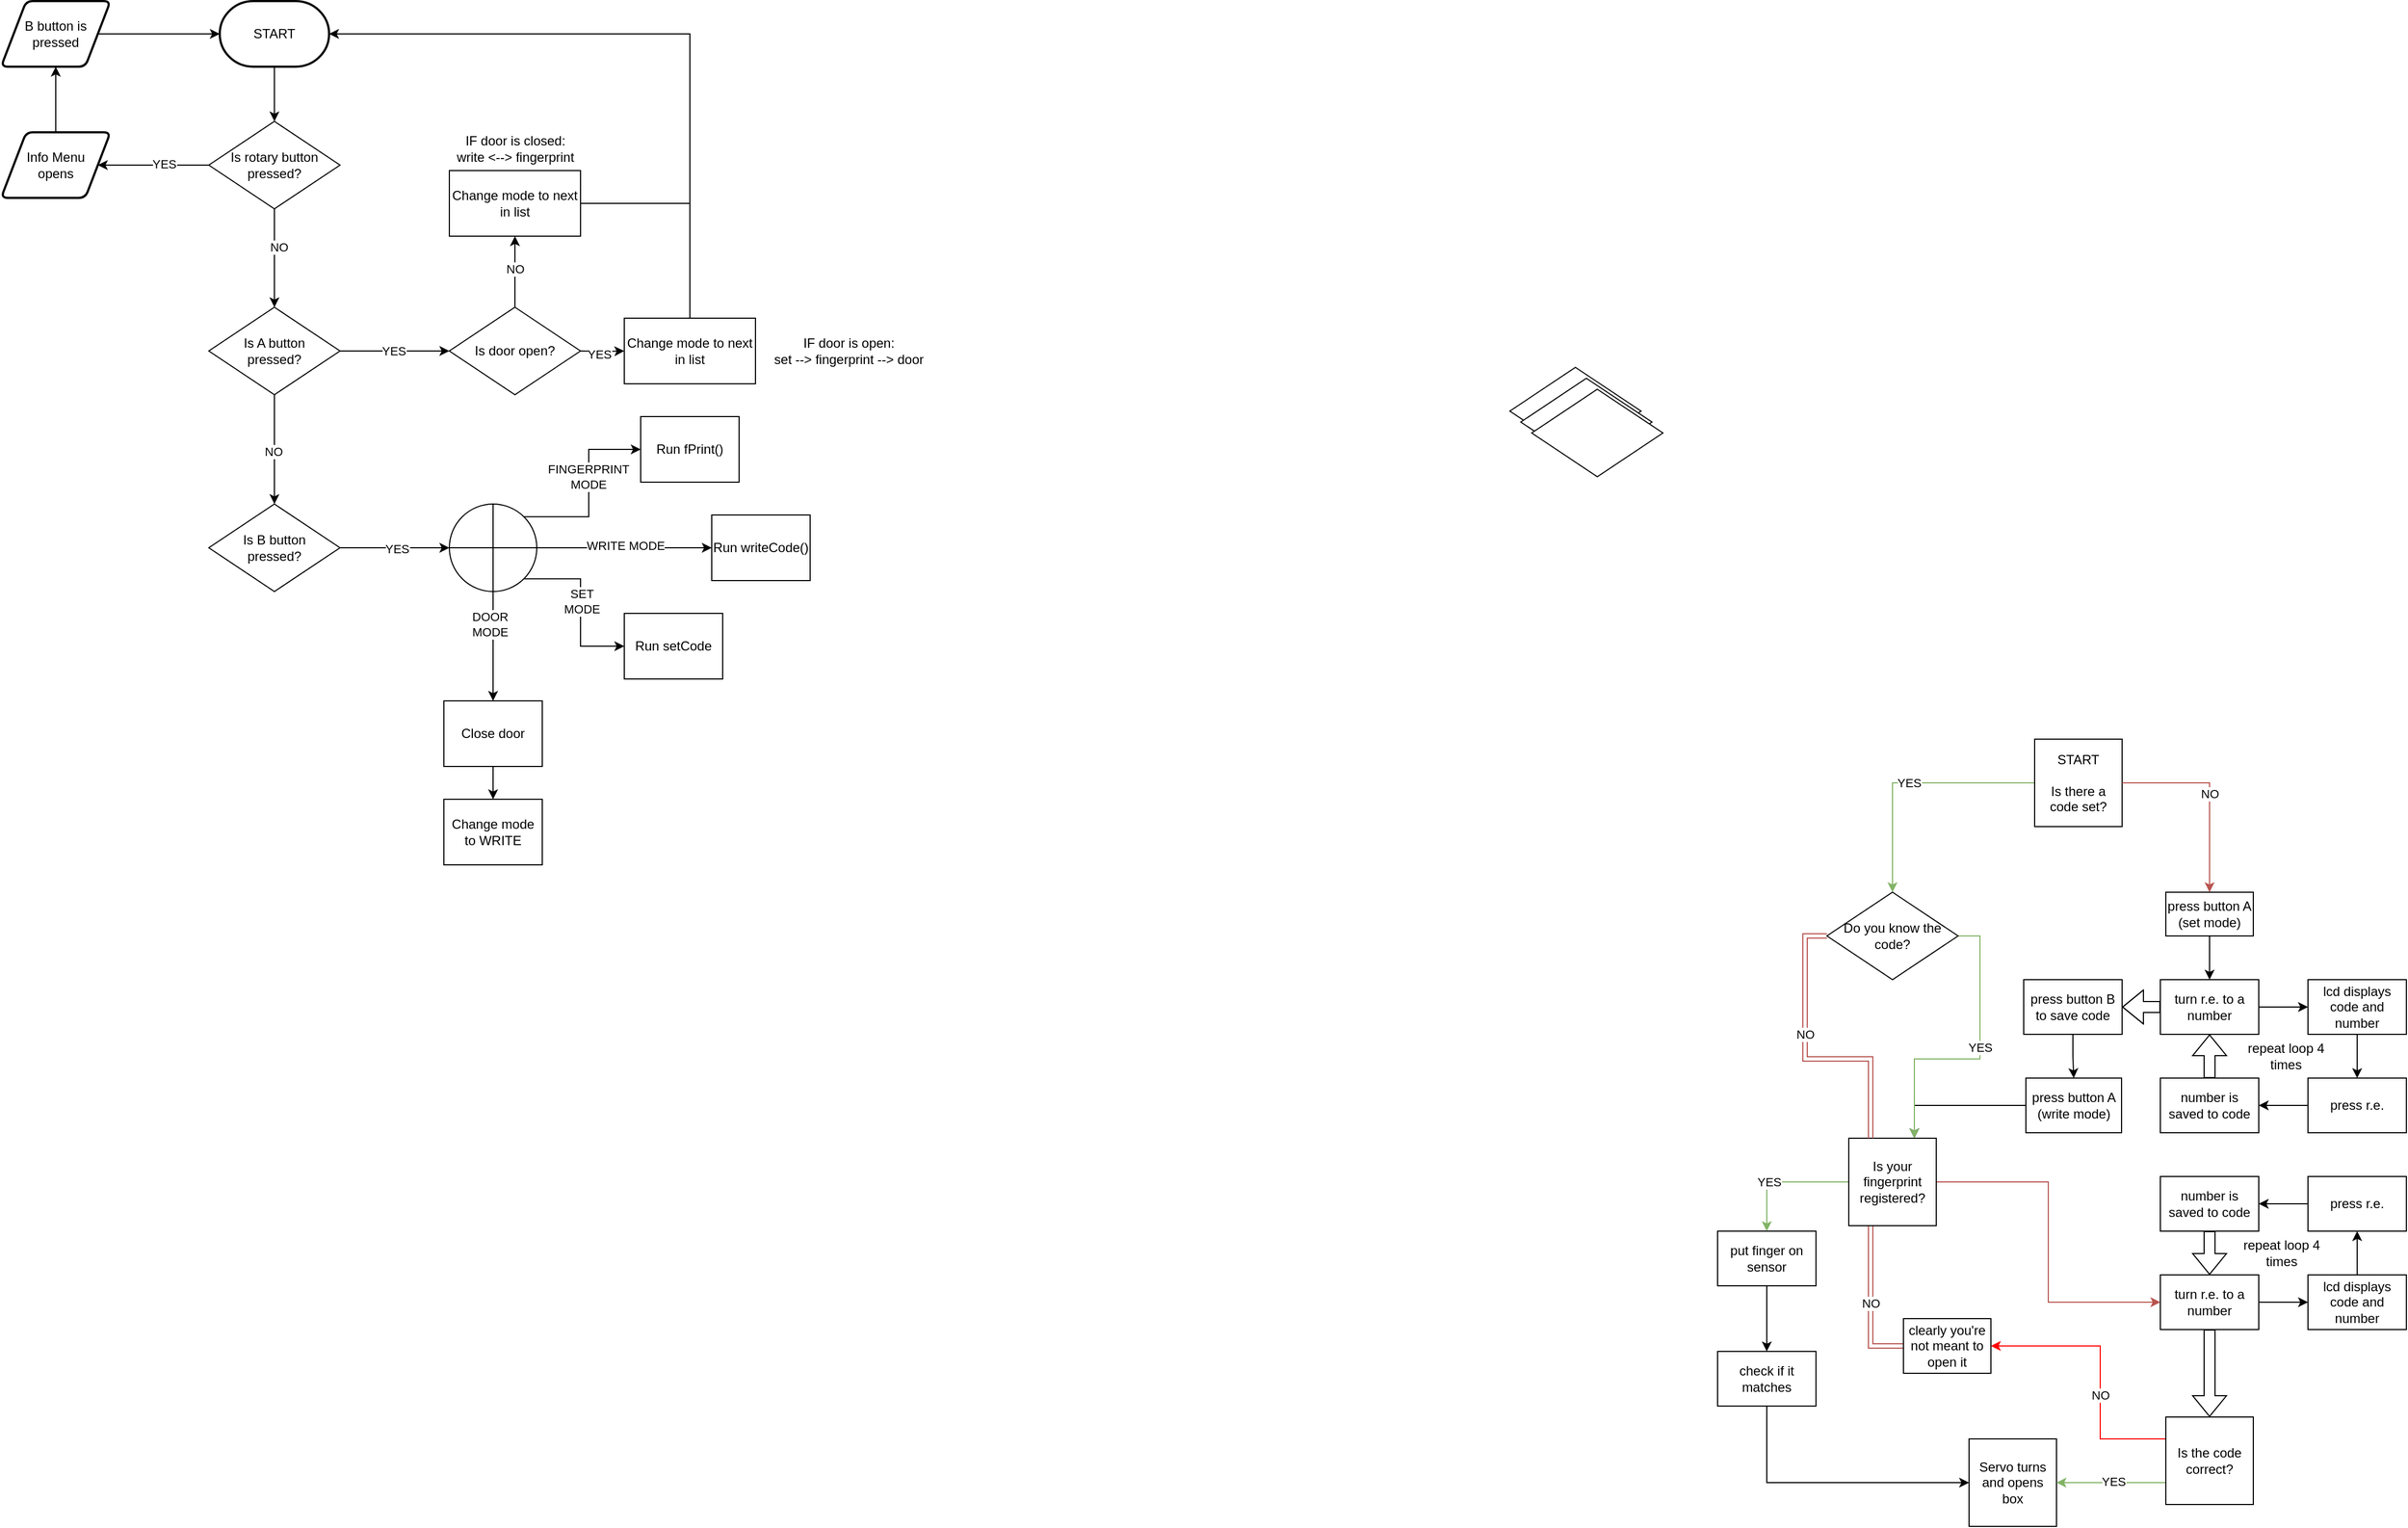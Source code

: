 <mxfile version="24.8.0">
  <diagram name="Page-1" id="4keMhU1m6_NQmx0ATTLh">
    <mxGraphModel dx="2284" dy="1838" grid="1" gridSize="10" guides="1" tooltips="1" connect="1" arrows="1" fold="1" page="1" pageScale="1" pageWidth="850" pageHeight="1100" math="0" shadow="0">
      <root>
        <mxCell id="0" />
        <mxCell id="1" parent="0" />
        <mxCell id="Y9IEUGN4yLxHaYzmlcn8-6" value="YES" style="endArrow=classic;html=1;rounded=0;exitX=0;exitY=0.5;exitDx=0;exitDy=0;fillColor=#d5e8d4;strokeColor=#82b366;entryX=0.5;entryY=0;entryDx=0;entryDy=0;" parent="1" source="Y9IEUGN4yLxHaYzmlcn8-1" edge="1">
          <mxGeometry width="50" height="50" relative="1" as="geometry">
            <mxPoint x="890" y="-65" as="sourcePoint" />
            <mxPoint x="900" y="-70" as="targetPoint" />
            <Array as="points">
              <mxPoint x="900" y="-170" />
            </Array>
          </mxGeometry>
        </mxCell>
        <mxCell id="Y9IEUGN4yLxHaYzmlcn8-1" value="START&lt;div&gt;&lt;br&gt;&lt;/div&gt;&lt;div&gt;Is there a code set?&lt;/div&gt;" style="whiteSpace=wrap;html=1;aspect=fixed;" parent="1" vertex="1">
          <mxGeometry x="1030" y="-210" width="80" height="80" as="geometry" />
        </mxCell>
        <mxCell id="mTWdSfqGaFR24vx2Uy-N-37" style="edgeStyle=orthogonalEdgeStyle;rounded=0;orthogonalLoop=1;jettySize=auto;html=1;entryX=0.5;entryY=0;entryDx=0;entryDy=0;fillColor=#d5e8d4;strokeColor=#82b366;" parent="1" source="Y9IEUGN4yLxHaYzmlcn8-2" target="mTWdSfqGaFR24vx2Uy-N-36" edge="1">
          <mxGeometry relative="1" as="geometry" />
        </mxCell>
        <mxCell id="mTWdSfqGaFR24vx2Uy-N-39" value="YES" style="edgeLabel;html=1;align=center;verticalAlign=middle;resizable=0;points=[];" parent="mTWdSfqGaFR24vx2Uy-N-37" vertex="1" connectable="0">
          <mxGeometry x="-0.067" y="3" relative="1" as="geometry">
            <mxPoint x="-17" y="-3" as="offset" />
          </mxGeometry>
        </mxCell>
        <mxCell id="mTWdSfqGaFR24vx2Uy-N-45" style="edgeStyle=orthogonalEdgeStyle;rounded=0;orthogonalLoop=1;jettySize=auto;html=1;exitX=0.25;exitY=1;exitDx=0;exitDy=0;entryX=0;entryY=0.5;entryDx=0;entryDy=0;fillColor=#f8cecc;strokeColor=#b85450;shape=link;" parent="1" source="Y9IEUGN4yLxHaYzmlcn8-2" target="mTWdSfqGaFR24vx2Uy-N-33" edge="1">
          <mxGeometry relative="1" as="geometry" />
        </mxCell>
        <mxCell id="mTWdSfqGaFR24vx2Uy-N-46" value="NO" style="edgeLabel;html=1;align=center;verticalAlign=middle;resizable=0;points=[];" parent="mTWdSfqGaFR24vx2Uy-N-45" vertex="1" connectable="0">
          <mxGeometry x="-0.111" y="6" relative="1" as="geometry">
            <mxPoint x="-6" y="9" as="offset" />
          </mxGeometry>
        </mxCell>
        <mxCell id="mTWdSfqGaFR24vx2Uy-N-59" style="edgeStyle=orthogonalEdgeStyle;rounded=0;orthogonalLoop=1;jettySize=auto;html=1;exitX=1;exitY=0.5;exitDx=0;exitDy=0;entryX=0;entryY=0.5;entryDx=0;entryDy=0;fillColor=#f8cecc;strokeColor=#b85450;" parent="1" source="Y9IEUGN4yLxHaYzmlcn8-2" target="mTWdSfqGaFR24vx2Uy-N-57" edge="1">
          <mxGeometry relative="1" as="geometry" />
        </mxCell>
        <mxCell id="Y9IEUGN4yLxHaYzmlcn8-2" value="Is your fingerprint registered?" style="whiteSpace=wrap;html=1;aspect=fixed;" parent="1" vertex="1">
          <mxGeometry x="860" y="155" width="80" height="80" as="geometry" />
        </mxCell>
        <mxCell id="Y9IEUGN4yLxHaYzmlcn8-4" value="NO" style="endArrow=classic;html=1;rounded=0;exitX=1;exitY=0.5;exitDx=0;exitDy=0;entryX=0.5;entryY=0;entryDx=0;entryDy=0;fillColor=#f8cecc;strokeColor=#b85450;" parent="1" source="Y9IEUGN4yLxHaYzmlcn8-1" edge="1">
          <mxGeometry width="50" height="50" relative="1" as="geometry">
            <mxPoint x="1130" y="-120" as="sourcePoint" />
            <mxPoint x="1190" y="-70" as="targetPoint" />
            <Array as="points">
              <mxPoint x="1190" y="-170" />
            </Array>
          </mxGeometry>
        </mxCell>
        <mxCell id="Y9IEUGN4yLxHaYzmlcn8-12" value="Servo turns and opens box" style="whiteSpace=wrap;html=1;aspect=fixed;" parent="1" vertex="1">
          <mxGeometry x="970" y="430" width="80" height="80" as="geometry" />
        </mxCell>
        <mxCell id="mTWdSfqGaFR24vx2Uy-N-22" value="" style="edgeStyle=orthogonalEdgeStyle;rounded=0;orthogonalLoop=1;jettySize=auto;html=1;" parent="1" source="mTWdSfqGaFR24vx2Uy-N-9" target="mTWdSfqGaFR24vx2Uy-N-10" edge="1">
          <mxGeometry relative="1" as="geometry" />
        </mxCell>
        <mxCell id="mTWdSfqGaFR24vx2Uy-N-9" value="press button B to save code" style="rounded=0;whiteSpace=wrap;html=1;" parent="1" vertex="1">
          <mxGeometry x="1020" y="10" width="90" height="50" as="geometry" />
        </mxCell>
        <mxCell id="mTWdSfqGaFR24vx2Uy-N-25" value="" style="edgeStyle=orthogonalEdgeStyle;rounded=0;orthogonalLoop=1;jettySize=auto;html=1;entryX=0.75;entryY=0;entryDx=0;entryDy=0;" parent="1" source="mTWdSfqGaFR24vx2Uy-N-10" target="Y9IEUGN4yLxHaYzmlcn8-2" edge="1">
          <mxGeometry relative="1" as="geometry" />
        </mxCell>
        <mxCell id="mTWdSfqGaFR24vx2Uy-N-10" value="press button A&lt;div&gt;(write mode)&lt;/div&gt;" style="rounded=0;whiteSpace=wrap;html=1;" parent="1" vertex="1">
          <mxGeometry x="1022" y="100" width="87.5" height="50" as="geometry" />
        </mxCell>
        <mxCell id="mTWdSfqGaFR24vx2Uy-N-19" value="" style="edgeStyle=orthogonalEdgeStyle;rounded=0;orthogonalLoop=1;jettySize=auto;html=1;" parent="1" source="mTWdSfqGaFR24vx2Uy-N-11" target="mTWdSfqGaFR24vx2Uy-N-12" edge="1">
          <mxGeometry relative="1" as="geometry" />
        </mxCell>
        <mxCell id="mTWdSfqGaFR24vx2Uy-N-11" value="press r.e." style="rounded=0;whiteSpace=wrap;html=1;" parent="1" vertex="1">
          <mxGeometry x="1280" y="100" width="90" height="50" as="geometry" />
        </mxCell>
        <mxCell id="mTWdSfqGaFR24vx2Uy-N-20" value="" style="edgeStyle=orthogonalEdgeStyle;rounded=0;orthogonalLoop=1;jettySize=auto;html=1;shape=flexArrow;" parent="1" source="mTWdSfqGaFR24vx2Uy-N-12" target="mTWdSfqGaFR24vx2Uy-N-14" edge="1">
          <mxGeometry relative="1" as="geometry" />
        </mxCell>
        <mxCell id="mTWdSfqGaFR24vx2Uy-N-12" value="number is saved to code" style="rounded=0;whiteSpace=wrap;html=1;" parent="1" vertex="1">
          <mxGeometry x="1145" y="100" width="90" height="50" as="geometry" />
        </mxCell>
        <mxCell id="mTWdSfqGaFR24vx2Uy-N-18" value="" style="edgeStyle=orthogonalEdgeStyle;rounded=0;orthogonalLoop=1;jettySize=auto;html=1;" parent="1" source="mTWdSfqGaFR24vx2Uy-N-13" target="mTWdSfqGaFR24vx2Uy-N-11" edge="1">
          <mxGeometry relative="1" as="geometry" />
        </mxCell>
        <mxCell id="mTWdSfqGaFR24vx2Uy-N-13" value="lcd displays code and number" style="rounded=0;whiteSpace=wrap;html=1;" parent="1" vertex="1">
          <mxGeometry x="1280" y="10" width="90" height="50" as="geometry" />
        </mxCell>
        <mxCell id="mTWdSfqGaFR24vx2Uy-N-17" value="" style="edgeStyle=orthogonalEdgeStyle;rounded=0;orthogonalLoop=1;jettySize=auto;html=1;" parent="1" source="mTWdSfqGaFR24vx2Uy-N-14" target="mTWdSfqGaFR24vx2Uy-N-13" edge="1">
          <mxGeometry relative="1" as="geometry" />
        </mxCell>
        <mxCell id="mTWdSfqGaFR24vx2Uy-N-23" value="" style="edgeStyle=orthogonalEdgeStyle;rounded=0;orthogonalLoop=1;jettySize=auto;html=1;shape=flexArrow;" parent="1" source="mTWdSfqGaFR24vx2Uy-N-14" target="mTWdSfqGaFR24vx2Uy-N-9" edge="1">
          <mxGeometry relative="1" as="geometry" />
        </mxCell>
        <mxCell id="mTWdSfqGaFR24vx2Uy-N-14" value="turn r.e. to a number" style="rounded=0;whiteSpace=wrap;html=1;" parent="1" vertex="1">
          <mxGeometry x="1145" y="10" width="90" height="50" as="geometry" />
        </mxCell>
        <mxCell id="mTWdSfqGaFR24vx2Uy-N-16" value="" style="edgeStyle=orthogonalEdgeStyle;rounded=0;orthogonalLoop=1;jettySize=auto;html=1;" parent="1" source="mTWdSfqGaFR24vx2Uy-N-15" target="mTWdSfqGaFR24vx2Uy-N-14" edge="1">
          <mxGeometry relative="1" as="geometry" />
        </mxCell>
        <mxCell id="mTWdSfqGaFR24vx2Uy-N-15" value="press button A&lt;div&gt;(set mode)&lt;/div&gt;" style="rounded=0;whiteSpace=wrap;html=1;" parent="1" vertex="1">
          <mxGeometry x="1150" y="-70" width="80" height="40" as="geometry" />
        </mxCell>
        <mxCell id="mTWdSfqGaFR24vx2Uy-N-21" value="repeat loop 4 times" style="text;html=1;align=center;verticalAlign=middle;whiteSpace=wrap;rounded=0;" parent="1" vertex="1">
          <mxGeometry x="1220" y="60" width="80" height="40" as="geometry" />
        </mxCell>
        <mxCell id="mTWdSfqGaFR24vx2Uy-N-27" value="Run writeCode()" style="rounded=0;whiteSpace=wrap;html=1;" parent="1" vertex="1">
          <mxGeometry x="-180" y="-415" width="90" height="60" as="geometry" />
        </mxCell>
        <mxCell id="mTWdSfqGaFR24vx2Uy-N-28" value="Run setCode" style="rounded=0;whiteSpace=wrap;html=1;" parent="1" vertex="1">
          <mxGeometry x="-260" y="-325" width="90" height="60" as="geometry" />
        </mxCell>
        <mxCell id="xAYkZJTrN2sttSAFCFm0-46" style="edgeStyle=orthogonalEdgeStyle;rounded=0;orthogonalLoop=1;jettySize=auto;html=1;exitX=0.5;exitY=1;exitDx=0;exitDy=0;entryX=0.5;entryY=0;entryDx=0;entryDy=0;" parent="1" source="mTWdSfqGaFR24vx2Uy-N-29" target="xAYkZJTrN2sttSAFCFm0-45" edge="1">
          <mxGeometry relative="1" as="geometry" />
        </mxCell>
        <mxCell id="mTWdSfqGaFR24vx2Uy-N-29" value="Close door" style="rounded=0;whiteSpace=wrap;html=1;" parent="1" vertex="1">
          <mxGeometry x="-425" y="-245" width="90" height="60" as="geometry" />
        </mxCell>
        <mxCell id="mTWdSfqGaFR24vx2Uy-N-30" value="Change mode to next in list" style="rounded=0;whiteSpace=wrap;html=1;" parent="1" vertex="1">
          <mxGeometry x="-260" y="-595" width="120" height="60" as="geometry" />
        </mxCell>
        <mxCell id="mTWdSfqGaFR24vx2Uy-N-33" value="clearly you&#39;re not meant to open it" style="rounded=0;whiteSpace=wrap;html=1;" parent="1" vertex="1">
          <mxGeometry x="910" y="320" width="80" height="50" as="geometry" />
        </mxCell>
        <mxCell id="mTWdSfqGaFR24vx2Uy-N-41" style="edgeStyle=orthogonalEdgeStyle;rounded=0;orthogonalLoop=1;jettySize=auto;html=1;exitX=0.5;exitY=1;exitDx=0;exitDy=0;entryX=0;entryY=0.5;entryDx=0;entryDy=0;" parent="1" source="mTWdSfqGaFR24vx2Uy-N-35" target="Y9IEUGN4yLxHaYzmlcn8-12" edge="1">
          <mxGeometry relative="1" as="geometry" />
        </mxCell>
        <mxCell id="mTWdSfqGaFR24vx2Uy-N-35" value="check if it matches" style="rounded=0;whiteSpace=wrap;html=1;" parent="1" vertex="1">
          <mxGeometry x="740" y="350" width="90" height="50" as="geometry" />
        </mxCell>
        <mxCell id="mTWdSfqGaFR24vx2Uy-N-38" style="edgeStyle=orthogonalEdgeStyle;rounded=0;orthogonalLoop=1;jettySize=auto;html=1;exitX=0.5;exitY=1;exitDx=0;exitDy=0;entryX=0.5;entryY=0;entryDx=0;entryDy=0;" parent="1" source="mTWdSfqGaFR24vx2Uy-N-36" target="mTWdSfqGaFR24vx2Uy-N-35" edge="1">
          <mxGeometry relative="1" as="geometry" />
        </mxCell>
        <mxCell id="mTWdSfqGaFR24vx2Uy-N-36" value="put finger on sensor" style="rounded=0;whiteSpace=wrap;html=1;" parent="1" vertex="1">
          <mxGeometry x="740" y="240" width="90" height="50" as="geometry" />
        </mxCell>
        <mxCell id="mTWdSfqGaFR24vx2Uy-N-43" style="edgeStyle=orthogonalEdgeStyle;rounded=0;orthogonalLoop=1;jettySize=auto;html=1;exitX=1;exitY=0.5;exitDx=0;exitDy=0;entryX=0.75;entryY=0;entryDx=0;entryDy=0;fillColor=#d5e8d4;strokeColor=#82b366;" parent="1" source="xAYkZJTrN2sttSAFCFm0-1" target="Y9IEUGN4yLxHaYzmlcn8-2" edge="1">
          <mxGeometry relative="1" as="geometry">
            <mxPoint x="920" y="10" as="sourcePoint" />
          </mxGeometry>
        </mxCell>
        <mxCell id="mTWdSfqGaFR24vx2Uy-N-44" value="YES" style="edgeLabel;html=1;align=center;verticalAlign=middle;resizable=0;points=[];" parent="mTWdSfqGaFR24vx2Uy-N-43" vertex="1" connectable="0">
          <mxGeometry x="-0.093" y="3" relative="1" as="geometry">
            <mxPoint x="-3" y="2" as="offset" />
          </mxGeometry>
        </mxCell>
        <mxCell id="mTWdSfqGaFR24vx2Uy-N-47" style="edgeStyle=orthogonalEdgeStyle;rounded=0;orthogonalLoop=1;jettySize=auto;html=1;exitX=0;exitY=0.5;exitDx=0;exitDy=0;entryX=0.25;entryY=0;entryDx=0;entryDy=0;shape=link;fillColor=#f8cecc;strokeColor=#b85450;gradientColor=#ea6b66;" parent="1" source="xAYkZJTrN2sttSAFCFm0-1" target="Y9IEUGN4yLxHaYzmlcn8-2" edge="1">
          <mxGeometry relative="1" as="geometry">
            <mxPoint x="880" y="10" as="sourcePoint" />
          </mxGeometry>
        </mxCell>
        <mxCell id="mTWdSfqGaFR24vx2Uy-N-49" value="NO" style="edgeLabel;html=1;align=center;verticalAlign=middle;resizable=0;points=[];" parent="mTWdSfqGaFR24vx2Uy-N-47" vertex="1" connectable="0">
          <mxGeometry x="-0.171" y="2" relative="1" as="geometry">
            <mxPoint x="-2" as="offset" />
          </mxGeometry>
        </mxCell>
        <mxCell id="mTWdSfqGaFR24vx2Uy-N-50" value="" style="edgeStyle=orthogonalEdgeStyle;rounded=0;orthogonalLoop=1;jettySize=auto;html=1;" parent="1" source="mTWdSfqGaFR24vx2Uy-N-51" target="mTWdSfqGaFR24vx2Uy-N-53" edge="1">
          <mxGeometry relative="1" as="geometry" />
        </mxCell>
        <mxCell id="mTWdSfqGaFR24vx2Uy-N-51" value="press r.e." style="rounded=0;whiteSpace=wrap;html=1;" parent="1" vertex="1">
          <mxGeometry x="1280" y="190" width="90" height="50" as="geometry" />
        </mxCell>
        <mxCell id="mTWdSfqGaFR24vx2Uy-N-52" value="" style="edgeStyle=orthogonalEdgeStyle;rounded=0;orthogonalLoop=1;jettySize=auto;html=1;shape=flexArrow;" parent="1" source="mTWdSfqGaFR24vx2Uy-N-53" target="mTWdSfqGaFR24vx2Uy-N-57" edge="1">
          <mxGeometry relative="1" as="geometry" />
        </mxCell>
        <mxCell id="mTWdSfqGaFR24vx2Uy-N-53" value="number is saved to code" style="rounded=0;whiteSpace=wrap;html=1;" parent="1" vertex="1">
          <mxGeometry x="1145" y="190" width="90" height="50" as="geometry" />
        </mxCell>
        <mxCell id="mTWdSfqGaFR24vx2Uy-N-54" value="" style="edgeStyle=orthogonalEdgeStyle;rounded=0;orthogonalLoop=1;jettySize=auto;html=1;" parent="1" source="mTWdSfqGaFR24vx2Uy-N-55" target="mTWdSfqGaFR24vx2Uy-N-51" edge="1">
          <mxGeometry relative="1" as="geometry" />
        </mxCell>
        <mxCell id="mTWdSfqGaFR24vx2Uy-N-55" value="lcd displays code and number" style="rounded=0;whiteSpace=wrap;html=1;" parent="1" vertex="1">
          <mxGeometry x="1280" y="280" width="90" height="50" as="geometry" />
        </mxCell>
        <mxCell id="mTWdSfqGaFR24vx2Uy-N-56" value="" style="edgeStyle=orthogonalEdgeStyle;rounded=0;orthogonalLoop=1;jettySize=auto;html=1;" parent="1" source="mTWdSfqGaFR24vx2Uy-N-57" target="mTWdSfqGaFR24vx2Uy-N-55" edge="1">
          <mxGeometry relative="1" as="geometry" />
        </mxCell>
        <mxCell id="mTWdSfqGaFR24vx2Uy-N-61" style="edgeStyle=orthogonalEdgeStyle;rounded=0;orthogonalLoop=1;jettySize=auto;html=1;exitX=0.5;exitY=1;exitDx=0;exitDy=0;entryX=0.5;entryY=0;entryDx=0;entryDy=0;shape=flexArrow;" parent="1" source="mTWdSfqGaFR24vx2Uy-N-57" target="mTWdSfqGaFR24vx2Uy-N-60" edge="1">
          <mxGeometry relative="1" as="geometry" />
        </mxCell>
        <mxCell id="mTWdSfqGaFR24vx2Uy-N-57" value="turn r.e. to a number" style="rounded=0;whiteSpace=wrap;html=1;" parent="1" vertex="1">
          <mxGeometry x="1145" y="280" width="90" height="50" as="geometry" />
        </mxCell>
        <mxCell id="mTWdSfqGaFR24vx2Uy-N-58" value="repeat loop 4 times" style="text;html=1;align=center;verticalAlign=middle;whiteSpace=wrap;rounded=0;" parent="1" vertex="1">
          <mxGeometry x="1216" y="240" width="80" height="40" as="geometry" />
        </mxCell>
        <mxCell id="mTWdSfqGaFR24vx2Uy-N-62" style="edgeStyle=orthogonalEdgeStyle;rounded=0;orthogonalLoop=1;jettySize=auto;html=1;exitX=0;exitY=0.75;exitDx=0;exitDy=0;entryX=1;entryY=0.5;entryDx=0;entryDy=0;fillColor=#d5e8d4;gradientColor=#97d077;strokeColor=#82b366;" parent="1" source="mTWdSfqGaFR24vx2Uy-N-60" target="Y9IEUGN4yLxHaYzmlcn8-12" edge="1">
          <mxGeometry relative="1" as="geometry" />
        </mxCell>
        <mxCell id="mTWdSfqGaFR24vx2Uy-N-63" value="YES" style="edgeLabel;html=1;align=center;verticalAlign=middle;resizable=0;points=[];" parent="mTWdSfqGaFR24vx2Uy-N-62" vertex="1" connectable="0">
          <mxGeometry x="-0.043" y="-1" relative="1" as="geometry">
            <mxPoint as="offset" />
          </mxGeometry>
        </mxCell>
        <mxCell id="mTWdSfqGaFR24vx2Uy-N-64" style="edgeStyle=orthogonalEdgeStyle;rounded=0;orthogonalLoop=1;jettySize=auto;html=1;exitX=0;exitY=0.25;exitDx=0;exitDy=0;entryX=1;entryY=0.5;entryDx=0;entryDy=0;fillColor=#f8cecc;gradientColor=#ea6b66;strokeColor=#FF0000;" parent="1" source="mTWdSfqGaFR24vx2Uy-N-60" target="mTWdSfqGaFR24vx2Uy-N-33" edge="1">
          <mxGeometry relative="1" as="geometry">
            <Array as="points">
              <mxPoint x="1090" y="430" />
              <mxPoint x="1090" y="345" />
            </Array>
          </mxGeometry>
        </mxCell>
        <mxCell id="mTWdSfqGaFR24vx2Uy-N-65" value="NO" style="edgeLabel;html=1;align=center;verticalAlign=middle;resizable=0;points=[];" parent="mTWdSfqGaFR24vx2Uy-N-64" vertex="1" connectable="0">
          <mxGeometry x="-0.184" relative="1" as="geometry">
            <mxPoint as="offset" />
          </mxGeometry>
        </mxCell>
        <mxCell id="mTWdSfqGaFR24vx2Uy-N-60" value="Is the code correct?" style="whiteSpace=wrap;html=1;aspect=fixed;" parent="1" vertex="1">
          <mxGeometry x="1150" y="410" width="80" height="80" as="geometry" />
        </mxCell>
        <mxCell id="xAYkZJTrN2sttSAFCFm0-1" value="Do you know the code?" style="rhombus;whiteSpace=wrap;html=1;" parent="1" vertex="1">
          <mxGeometry x="840" y="-70" width="120" height="80" as="geometry" />
        </mxCell>
        <mxCell id="xAYkZJTrN2sttSAFCFm0-9" style="edgeStyle=orthogonalEdgeStyle;rounded=0;orthogonalLoop=1;jettySize=auto;html=1;exitX=0.5;exitY=1;exitDx=0;exitDy=0;exitPerimeter=0;entryX=0.5;entryY=0;entryDx=0;entryDy=0;" parent="1" source="xAYkZJTrN2sttSAFCFm0-4" target="xAYkZJTrN2sttSAFCFm0-8" edge="1">
          <mxGeometry relative="1" as="geometry" />
        </mxCell>
        <mxCell id="xAYkZJTrN2sttSAFCFm0-4" value="START" style="strokeWidth=2;html=1;shape=mxgraph.flowchart.terminator;whiteSpace=wrap;" parent="1" vertex="1">
          <mxGeometry x="-630" y="-885" width="100" height="60" as="geometry" />
        </mxCell>
        <mxCell id="xAYkZJTrN2sttSAFCFm0-5" value="" style="rhombus;whiteSpace=wrap;html=1;" parent="1" vertex="1">
          <mxGeometry x="550" y="-550" width="120" height="80" as="geometry" />
        </mxCell>
        <mxCell id="xAYkZJTrN2sttSAFCFm0-24" style="edgeStyle=orthogonalEdgeStyle;rounded=0;orthogonalLoop=1;jettySize=auto;html=1;exitX=0.5;exitY=1;exitDx=0;exitDy=0;entryX=0.5;entryY=0;entryDx=0;entryDy=0;" parent="1" source="xAYkZJTrN2sttSAFCFm0-7" target="xAYkZJTrN2sttSAFCFm0-23" edge="1">
          <mxGeometry relative="1" as="geometry">
            <mxPoint x="-580" y="-505" as="sourcePoint" />
          </mxGeometry>
        </mxCell>
        <mxCell id="xAYkZJTrN2sttSAFCFm0-25" value="NO" style="edgeLabel;html=1;align=center;verticalAlign=middle;resizable=0;points=[];" parent="xAYkZJTrN2sttSAFCFm0-24" vertex="1" connectable="0">
          <mxGeometry x="0.041" y="-1" relative="1" as="geometry">
            <mxPoint as="offset" />
          </mxGeometry>
        </mxCell>
        <mxCell id="xAYkZJTrN2sttSAFCFm0-30" style="edgeStyle=orthogonalEdgeStyle;rounded=0;orthogonalLoop=1;jettySize=auto;html=1;exitX=1;exitY=0.5;exitDx=0;exitDy=0;entryX=0;entryY=0.5;entryDx=0;entryDy=0;" parent="1" source="xAYkZJTrN2sttSAFCFm0-7" target="xAYkZJTrN2sttSAFCFm0-22" edge="1">
          <mxGeometry relative="1" as="geometry">
            <mxPoint x="-450" y="-565" as="targetPoint" />
          </mxGeometry>
        </mxCell>
        <mxCell id="xAYkZJTrN2sttSAFCFm0-31" value="YES" style="edgeLabel;html=1;align=center;verticalAlign=middle;resizable=0;points=[];" parent="xAYkZJTrN2sttSAFCFm0-30" vertex="1" connectable="0">
          <mxGeometry x="-0.194" y="-3" relative="1" as="geometry">
            <mxPoint x="8" y="-3" as="offset" />
          </mxGeometry>
        </mxCell>
        <mxCell id="xAYkZJTrN2sttSAFCFm0-7" value="Is A button&lt;div&gt;pressed?&lt;/div&gt;" style="rhombus;whiteSpace=wrap;html=1;" parent="1" vertex="1">
          <mxGeometry x="-640" y="-605" width="120" height="80" as="geometry" />
        </mxCell>
        <mxCell id="xAYkZJTrN2sttSAFCFm0-12" style="edgeStyle=orthogonalEdgeStyle;rounded=0;orthogonalLoop=1;jettySize=auto;html=1;exitX=0;exitY=0.5;exitDx=0;exitDy=0;entryX=1;entryY=0.5;entryDx=0;entryDy=0;" parent="1" source="xAYkZJTrN2sttSAFCFm0-8" target="xAYkZJTrN2sttSAFCFm0-10" edge="1">
          <mxGeometry relative="1" as="geometry" />
        </mxCell>
        <mxCell id="xAYkZJTrN2sttSAFCFm0-20" value="YES" style="edgeLabel;html=1;align=center;verticalAlign=middle;resizable=0;points=[];" parent="xAYkZJTrN2sttSAFCFm0-12" vertex="1" connectable="0">
          <mxGeometry x="-0.201" y="-1" relative="1" as="geometry">
            <mxPoint x="-1" as="offset" />
          </mxGeometry>
        </mxCell>
        <mxCell id="xAYkZJTrN2sttSAFCFm0-18" style="edgeStyle=orthogonalEdgeStyle;rounded=0;orthogonalLoop=1;jettySize=auto;html=1;exitX=0.5;exitY=1;exitDx=0;exitDy=0;entryX=0.5;entryY=0;entryDx=0;entryDy=0;" parent="1" source="xAYkZJTrN2sttSAFCFm0-8" target="xAYkZJTrN2sttSAFCFm0-7" edge="1">
          <mxGeometry relative="1" as="geometry" />
        </mxCell>
        <mxCell id="xAYkZJTrN2sttSAFCFm0-19" value="NO" style="edgeLabel;html=1;align=center;verticalAlign=middle;resizable=0;points=[];" parent="xAYkZJTrN2sttSAFCFm0-18" vertex="1" connectable="0">
          <mxGeometry x="-0.224" y="4" relative="1" as="geometry">
            <mxPoint as="offset" />
          </mxGeometry>
        </mxCell>
        <mxCell id="xAYkZJTrN2sttSAFCFm0-8" value="Is rotary button pressed?" style="rhombus;whiteSpace=wrap;html=1;" parent="1" vertex="1">
          <mxGeometry x="-640" y="-775" width="120" height="80" as="geometry" />
        </mxCell>
        <mxCell id="xAYkZJTrN2sttSAFCFm0-16" value="" style="edgeStyle=orthogonalEdgeStyle;rounded=0;orthogonalLoop=1;jettySize=auto;html=1;" parent="1" source="xAYkZJTrN2sttSAFCFm0-10" target="xAYkZJTrN2sttSAFCFm0-14" edge="1">
          <mxGeometry relative="1" as="geometry" />
        </mxCell>
        <mxCell id="xAYkZJTrN2sttSAFCFm0-10" value="Info Menu&lt;div&gt;&lt;span style=&quot;background-color: initial;&quot;&gt;opens&lt;/span&gt;&lt;/div&gt;" style="shape=parallelogram;html=1;strokeWidth=2;perimeter=parallelogramPerimeter;whiteSpace=wrap;rounded=1;arcSize=12;size=0.23;" parent="1" vertex="1">
          <mxGeometry x="-830" y="-765" width="100" height="60" as="geometry" />
        </mxCell>
        <mxCell id="xAYkZJTrN2sttSAFCFm0-17" value="" style="edgeStyle=orthogonalEdgeStyle;rounded=0;orthogonalLoop=1;jettySize=auto;html=1;" parent="1" source="xAYkZJTrN2sttSAFCFm0-14" target="xAYkZJTrN2sttSAFCFm0-4" edge="1">
          <mxGeometry relative="1" as="geometry" />
        </mxCell>
        <mxCell id="xAYkZJTrN2sttSAFCFm0-14" value="B button is&lt;div&gt;pressed&lt;/div&gt;" style="shape=parallelogram;html=1;strokeWidth=2;perimeter=parallelogramPerimeter;whiteSpace=wrap;rounded=1;arcSize=12;size=0.23;" parent="1" vertex="1">
          <mxGeometry x="-830" y="-885" width="100" height="60" as="geometry" />
        </mxCell>
        <mxCell id="xAYkZJTrN2sttSAFCFm0-21" value="" style="rhombus;whiteSpace=wrap;html=1;" parent="1" vertex="1">
          <mxGeometry x="560" y="-540" width="120" height="80" as="geometry" />
        </mxCell>
        <mxCell id="xAYkZJTrN2sttSAFCFm0-32" style="edgeStyle=orthogonalEdgeStyle;rounded=0;orthogonalLoop=1;jettySize=auto;html=1;exitX=1;exitY=0.5;exitDx=0;exitDy=0;entryX=0;entryY=0.5;entryDx=0;entryDy=0;" parent="1" target="mTWdSfqGaFR24vx2Uy-N-30" edge="1">
          <mxGeometry relative="1" as="geometry">
            <mxPoint x="-300" y="-565" as="sourcePoint" />
          </mxGeometry>
        </mxCell>
        <mxCell id="xAYkZJTrN2sttSAFCFm0-33" value="YES" style="edgeLabel;html=1;align=center;verticalAlign=middle;resizable=0;points=[];" parent="xAYkZJTrN2sttSAFCFm0-32" vertex="1" connectable="0">
          <mxGeometry x="-0.151" y="-2" relative="1" as="geometry">
            <mxPoint as="offset" />
          </mxGeometry>
        </mxCell>
        <mxCell id="xAYkZJTrN2sttSAFCFm0-22" value="Is door open?" style="rhombus;whiteSpace=wrap;html=1;" parent="1" vertex="1">
          <mxGeometry x="-420" y="-605" width="120" height="80" as="geometry" />
        </mxCell>
        <mxCell id="xAYkZJTrN2sttSAFCFm0-40" style="edgeStyle=orthogonalEdgeStyle;rounded=0;orthogonalLoop=1;jettySize=auto;html=1;exitX=1;exitY=0.5;exitDx=0;exitDy=0;" parent="1" source="xAYkZJTrN2sttSAFCFm0-23" target="hIW0AdhIeUK8-P6LyMN6-1" edge="1">
          <mxGeometry relative="1" as="geometry">
            <mxPoint x="-420" y="-385" as="targetPoint" />
          </mxGeometry>
        </mxCell>
        <mxCell id="xAYkZJTrN2sttSAFCFm0-47" value="YES" style="edgeLabel;html=1;align=center;verticalAlign=middle;resizable=0;points=[];" parent="xAYkZJTrN2sttSAFCFm0-40" vertex="1" connectable="0">
          <mxGeometry x="0.048" y="-1" relative="1" as="geometry">
            <mxPoint x="-1" as="offset" />
          </mxGeometry>
        </mxCell>
        <mxCell id="xAYkZJTrN2sttSAFCFm0-23" value="Is B button&lt;div&gt;pressed?&lt;/div&gt;" style="rhombus;whiteSpace=wrap;html=1;" parent="1" vertex="1">
          <mxGeometry x="-640" y="-425" width="120" height="80" as="geometry" />
        </mxCell>
        <mxCell id="xAYkZJTrN2sttSAFCFm0-29" value="&lt;div&gt;IF door is open:&lt;/div&gt;set --&amp;gt; fingerprint --&amp;gt; door" style="text;html=1;align=center;verticalAlign=middle;resizable=0;points=[];autosize=1;strokeColor=none;fillColor=none;" parent="1" vertex="1">
          <mxGeometry x="-135" y="-585" width="160" height="40" as="geometry" />
        </mxCell>
        <mxCell id="xAYkZJTrN2sttSAFCFm0-34" style="edgeStyle=orthogonalEdgeStyle;rounded=0;orthogonalLoop=1;jettySize=auto;html=1;exitX=0.5;exitY=0;exitDx=0;exitDy=0;entryX=0.5;entryY=1;entryDx=0;entryDy=0;" parent="1" source="xAYkZJTrN2sttSAFCFm0-22" target="hIW0AdhIeUK8-P6LyMN6-14" edge="1">
          <mxGeometry relative="1" as="geometry">
            <mxPoint x="-270" y="-720" as="targetPoint" />
            <Array as="points" />
          </mxGeometry>
        </mxCell>
        <mxCell id="xAYkZJTrN2sttSAFCFm0-35" value="NO" style="edgeLabel;html=1;align=center;verticalAlign=middle;resizable=0;points=[];" parent="xAYkZJTrN2sttSAFCFm0-34" vertex="1" connectable="0">
          <mxGeometry x="-0.463" y="1" relative="1" as="geometry">
            <mxPoint x="1" y="-18" as="offset" />
          </mxGeometry>
        </mxCell>
        <mxCell id="xAYkZJTrN2sttSAFCFm0-36" value="" style="rhombus;whiteSpace=wrap;html=1;" parent="1" vertex="1">
          <mxGeometry x="570" y="-530" width="120" height="80" as="geometry" />
        </mxCell>
        <mxCell id="xAYkZJTrN2sttSAFCFm0-45" value="Change mode to WRITE" style="rounded=0;whiteSpace=wrap;html=1;" parent="1" vertex="1">
          <mxGeometry x="-425" y="-155" width="90" height="60" as="geometry" />
        </mxCell>
        <mxCell id="xAYkZJTrN2sttSAFCFm0-54" value="Run fPrint()" style="rounded=0;whiteSpace=wrap;html=1;" parent="1" vertex="1">
          <mxGeometry x="-245" y="-505" width="90" height="60" as="geometry" />
        </mxCell>
        <mxCell id="hIW0AdhIeUK8-P6LyMN6-3" style="edgeStyle=orthogonalEdgeStyle;rounded=0;orthogonalLoop=1;jettySize=auto;html=1;exitX=0.5;exitY=1;exitDx=0;exitDy=0;exitPerimeter=0;entryX=0.5;entryY=0;entryDx=0;entryDy=0;" parent="1" source="hIW0AdhIeUK8-P6LyMN6-1" target="mTWdSfqGaFR24vx2Uy-N-29" edge="1">
          <mxGeometry relative="1" as="geometry" />
        </mxCell>
        <mxCell id="hIW0AdhIeUK8-P6LyMN6-9" value="DOOR&lt;div&gt;MODE&lt;/div&gt;" style="edgeLabel;html=1;align=center;verticalAlign=middle;resizable=0;points=[];" parent="hIW0AdhIeUK8-P6LyMN6-3" vertex="1" connectable="0">
          <mxGeometry x="-0.4" y="-3" relative="1" as="geometry">
            <mxPoint as="offset" />
          </mxGeometry>
        </mxCell>
        <mxCell id="hIW0AdhIeUK8-P6LyMN6-6" style="edgeStyle=orthogonalEdgeStyle;rounded=0;orthogonalLoop=1;jettySize=auto;html=1;exitX=0.855;exitY=0.145;exitDx=0;exitDy=0;exitPerimeter=0;entryX=0;entryY=0.5;entryDx=0;entryDy=0;" parent="1" source="hIW0AdhIeUK8-P6LyMN6-1" target="xAYkZJTrN2sttSAFCFm0-54" edge="1">
          <mxGeometry relative="1" as="geometry" />
        </mxCell>
        <mxCell id="hIW0AdhIeUK8-P6LyMN6-12" value="FINGERPRINT&lt;div&gt;MODE&lt;/div&gt;" style="edgeLabel;html=1;align=center;verticalAlign=middle;resizable=0;points=[];" parent="hIW0AdhIeUK8-P6LyMN6-6" vertex="1" connectable="0">
          <mxGeometry x="0.138" y="1" relative="1" as="geometry">
            <mxPoint as="offset" />
          </mxGeometry>
        </mxCell>
        <mxCell id="hIW0AdhIeUK8-P6LyMN6-7" style="edgeStyle=orthogonalEdgeStyle;rounded=0;orthogonalLoop=1;jettySize=auto;html=1;exitX=1;exitY=0.5;exitDx=0;exitDy=0;exitPerimeter=0;entryX=0;entryY=0.5;entryDx=0;entryDy=0;" parent="1" source="hIW0AdhIeUK8-P6LyMN6-1" target="mTWdSfqGaFR24vx2Uy-N-27" edge="1">
          <mxGeometry relative="1" as="geometry" />
        </mxCell>
        <mxCell id="hIW0AdhIeUK8-P6LyMN6-11" value="WRITE MODE" style="edgeLabel;html=1;align=center;verticalAlign=middle;resizable=0;points=[];" parent="hIW0AdhIeUK8-P6LyMN6-7" vertex="1" connectable="0">
          <mxGeometry x="0.013" y="2" relative="1" as="geometry">
            <mxPoint as="offset" />
          </mxGeometry>
        </mxCell>
        <mxCell id="hIW0AdhIeUK8-P6LyMN6-8" style="edgeStyle=orthogonalEdgeStyle;rounded=0;orthogonalLoop=1;jettySize=auto;html=1;exitX=0.855;exitY=0.855;exitDx=0;exitDy=0;exitPerimeter=0;entryX=0;entryY=0.5;entryDx=0;entryDy=0;" parent="1" source="hIW0AdhIeUK8-P6LyMN6-1" target="mTWdSfqGaFR24vx2Uy-N-28" edge="1">
          <mxGeometry relative="1" as="geometry" />
        </mxCell>
        <mxCell id="hIW0AdhIeUK8-P6LyMN6-10" value="SET&lt;br&gt;MODE" style="edgeLabel;html=1;align=center;verticalAlign=middle;resizable=0;points=[];" parent="hIW0AdhIeUK8-P6LyMN6-8" vertex="1" connectable="0">
          <mxGeometry x="-0.057" y="1" relative="1" as="geometry">
            <mxPoint as="offset" />
          </mxGeometry>
        </mxCell>
        <mxCell id="hIW0AdhIeUK8-P6LyMN6-1" value="" style="verticalLabelPosition=bottom;verticalAlign=top;html=1;shape=mxgraph.flowchart.summing_function;" parent="1" vertex="1">
          <mxGeometry x="-420" y="-425" width="80" height="80" as="geometry" />
        </mxCell>
        <mxCell id="hIW0AdhIeUK8-P6LyMN6-13" value="IF door is closed:&lt;div&gt;write &amp;lt;--&amp;gt; fingerprint&lt;/div&gt;" style="text;html=1;align=center;verticalAlign=middle;resizable=0;points=[];autosize=1;strokeColor=none;fillColor=none;" parent="1" vertex="1">
          <mxGeometry x="-425" y="-770" width="130" height="40" as="geometry" />
        </mxCell>
        <mxCell id="hIW0AdhIeUK8-P6LyMN6-20" style="edgeStyle=orthogonalEdgeStyle;rounded=0;orthogonalLoop=1;jettySize=auto;html=1;exitX=1;exitY=0.5;exitDx=0;exitDy=0;endArrow=none;endFill=0;" parent="1" source="hIW0AdhIeUK8-P6LyMN6-14" edge="1">
          <mxGeometry relative="1" as="geometry">
            <mxPoint x="-200" y="-700" as="targetPoint" />
          </mxGeometry>
        </mxCell>
        <mxCell id="hIW0AdhIeUK8-P6LyMN6-14" value="Change mode to next in list" style="rounded=0;whiteSpace=wrap;html=1;" parent="1" vertex="1">
          <mxGeometry x="-420" y="-730" width="120" height="60" as="geometry" />
        </mxCell>
        <mxCell id="hIW0AdhIeUK8-P6LyMN6-19" style="edgeStyle=orthogonalEdgeStyle;rounded=0;orthogonalLoop=1;jettySize=auto;html=1;exitX=0.5;exitY=0;exitDx=0;exitDy=0;entryX=1;entryY=0.5;entryDx=0;entryDy=0;entryPerimeter=0;" parent="1" source="mTWdSfqGaFR24vx2Uy-N-30" target="xAYkZJTrN2sttSAFCFm0-4" edge="1">
          <mxGeometry relative="1" as="geometry" />
        </mxCell>
      </root>
    </mxGraphModel>
  </diagram>
</mxfile>
